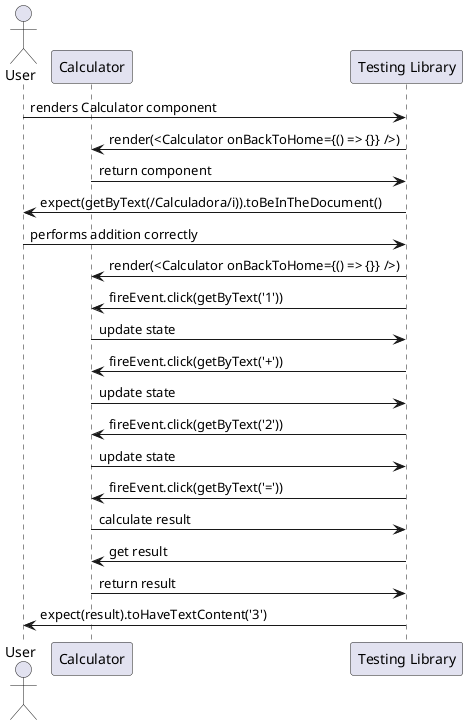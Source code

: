
@startuml
actor User
participant "Calculator" as Calculator
participant "Testing Library" as TestingLibrary

User -> TestingLibrary : renders Calculator component
TestingLibrary -> Calculator : render(<Calculator onBackToHome={() => {}} />)
Calculator -> TestingLibrary : return component
TestingLibrary -> User : expect(getByText(/Calculadora/i)).toBeInTheDocument()

User -> TestingLibrary : performs addition correctly
TestingLibrary -> Calculator : render(<Calculator onBackToHome={() => {}} />)
TestingLibrary -> Calculator : fireEvent.click(getByText('1'))
Calculator -> TestingLibrary : update state
TestingLibrary -> Calculator : fireEvent.click(getByText('+'))
Calculator -> TestingLibrary : update state
TestingLibrary -> Calculator : fireEvent.click(getByText('2'))
Calculator -> TestingLibrary : update state
TestingLibrary -> Calculator : fireEvent.click(getByText('='))
Calculator -> TestingLibrary : calculate result
TestingLibrary -> Calculator : get result
Calculator -> TestingLibrary : return result
TestingLibrary -> User : expect(result).toHaveTextContent('3')

@enduml
